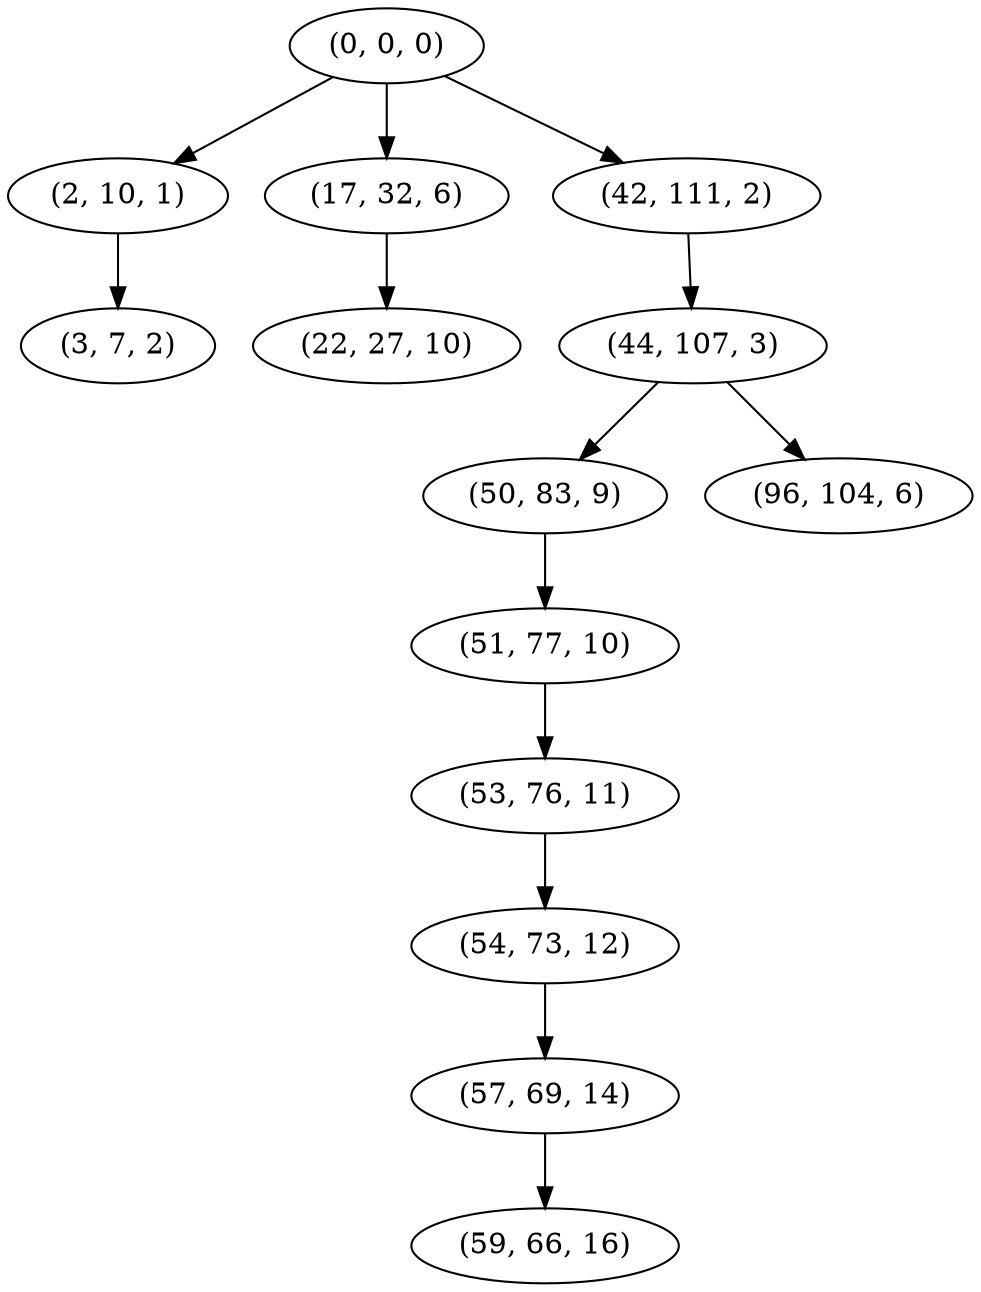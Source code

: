 digraph tree {
    "(0, 0, 0)";
    "(2, 10, 1)";
    "(3, 7, 2)";
    "(17, 32, 6)";
    "(22, 27, 10)";
    "(42, 111, 2)";
    "(44, 107, 3)";
    "(50, 83, 9)";
    "(51, 77, 10)";
    "(53, 76, 11)";
    "(54, 73, 12)";
    "(57, 69, 14)";
    "(59, 66, 16)";
    "(96, 104, 6)";
    "(0, 0, 0)" -> "(2, 10, 1)";
    "(0, 0, 0)" -> "(17, 32, 6)";
    "(0, 0, 0)" -> "(42, 111, 2)";
    "(2, 10, 1)" -> "(3, 7, 2)";
    "(17, 32, 6)" -> "(22, 27, 10)";
    "(42, 111, 2)" -> "(44, 107, 3)";
    "(44, 107, 3)" -> "(50, 83, 9)";
    "(44, 107, 3)" -> "(96, 104, 6)";
    "(50, 83, 9)" -> "(51, 77, 10)";
    "(51, 77, 10)" -> "(53, 76, 11)";
    "(53, 76, 11)" -> "(54, 73, 12)";
    "(54, 73, 12)" -> "(57, 69, 14)";
    "(57, 69, 14)" -> "(59, 66, 16)";
}
